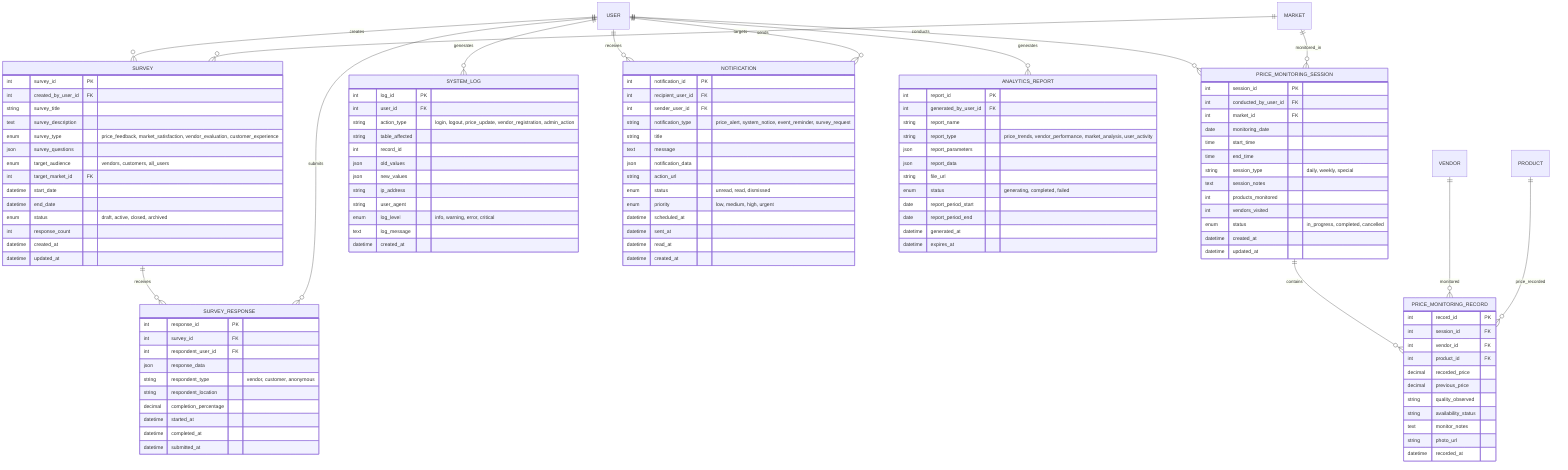 erDiagram
    SURVEY {
        int survey_id PK
        int created_by_user_id FK
        string survey_title
        text survey_description
        enum survey_type "price_feedback, market_satisfaction, vendor_evaluation, customer_experience"
        json survey_questions
        enum target_audience "vendors, customers, all_users"
        int target_market_id FK
        datetime start_date
        datetime end_date
        enum status "draft, active, closed, archived"
        int response_count
        datetime created_at
        datetime updated_at
    }

    SURVEY_RESPONSE {
        int response_id PK
        int survey_id FK
        int respondent_user_id FK
        json response_data
        string respondent_type "vendor, customer, anonymous"
        string respondent_location
        decimal completion_percentage
        datetime started_at
        datetime completed_at
        datetime submitted_at
    }

    PRICE_MONITORING_SESSION {
        int session_id PK
        int conducted_by_user_id FK
        int market_id FK
        date monitoring_date
        time start_time
        time end_time
        string session_type "daily, weekly, special"
        text session_notes
        int products_monitored
        int vendors_visited
        enum status "in_progress, completed, cancelled"
        datetime created_at
        datetime updated_at
    }

    PRICE_MONITORING_RECORD {
        int record_id PK
        int session_id FK
        int vendor_id FK
        int product_id FK
        decimal recorded_price
        decimal previous_price
        string quality_observed
        string availability_status
        text monitor_notes
        string photo_url
        datetime recorded_at
    }

    SYSTEM_LOG {
        int log_id PK
        int user_id FK
        string action_type "login, logout, price_update, vendor_registration, admin_action"
        string table_affected
        int record_id
        json old_values
        json new_values
        string ip_address
        string user_agent
        enum log_level "info, warning, error, critical"
        text log_message
        datetime created_at
    }

    NOTIFICATION {
        int notification_id PK
        int recipient_user_id FK
        int sender_user_id FK
        string notification_type "price_alert, system_notice, event_reminder, survey_request"
        string title
        text message
        json notification_data
        string action_url
        enum status "unread, read, dismissed"
        enum priority "low, medium, high, urgent"
        datetime scheduled_at
        datetime sent_at
        datetime read_at
        datetime created_at
    }

    ANALYTICS_REPORT {
        int report_id PK
        int generated_by_user_id FK
        string report_name
        string report_type "price_trends, vendor_performance, market_analysis, user_activity"
        json report_parameters
        json report_data
        string file_url
        enum status "generating, completed, failed"
        date report_period_start
        date report_period_end
        datetime generated_at
        datetime expires_at
    }

    USER ||--o{ SURVEY : "creates"
    MARKET ||--o{ SURVEY : "targets"
    SURVEY ||--o{ SURVEY_RESPONSE : "receives"
    USER ||--o{ SURVEY_RESPONSE : "submits"
    USER ||--o{ PRICE_MONITORING_SESSION : "conducts"
    MARKET ||--o{ PRICE_MONITORING_SESSION : "monitored_in"
    PRICE_MONITORING_SESSION ||--o{ PRICE_MONITORING_RECORD : "contains"
    VENDOR ||--o{ PRICE_MONITORING_RECORD : "monitored"
    PRODUCT ||--o{ PRICE_MONITORING_RECORD : "price_recorded"
    USER ||--o{ SYSTEM_LOG : "generates"
    USER ||--o{ NOTIFICATION : "receives"
    USER ||--o{ NOTIFICATION : "sends"
    USER ||--o{ ANALYTICS_REPORT : "generates"